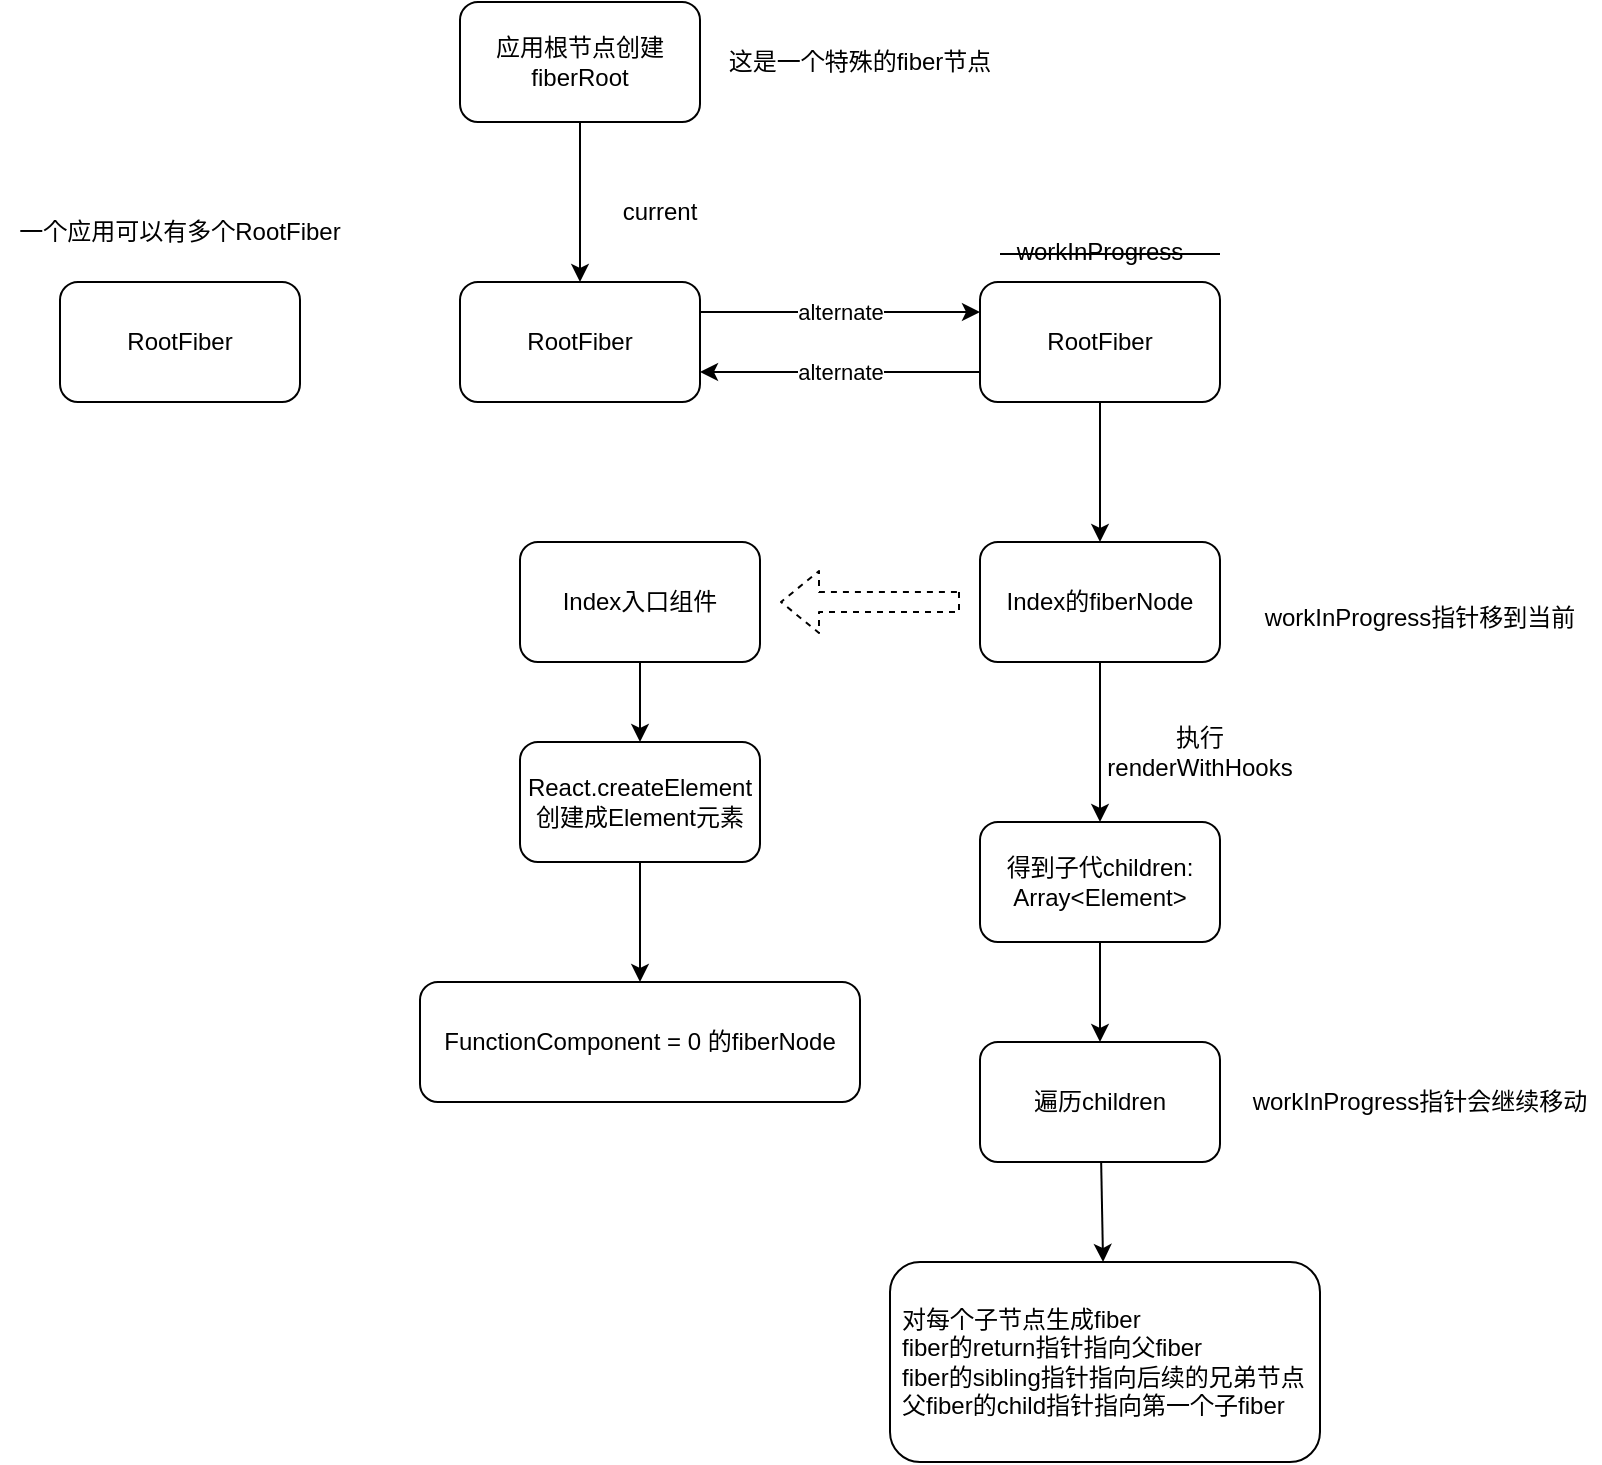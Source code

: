 <mxfile>
    <diagram id="K95BOhvK7CKRiZBYVhQK" name="第 1 页">
        <mxGraphModel dx="789" dy="595" grid="1" gridSize="10" guides="1" tooltips="1" connect="1" arrows="1" fold="1" page="1" pageScale="1" pageWidth="827" pageHeight="1169" math="0" shadow="0">
            <root>
                <mxCell id="0"/>
                <mxCell id="1" parent="0"/>
                <mxCell id="5" value="" style="edgeStyle=none;html=1;" edge="1" parent="1" source="2" target="4">
                    <mxGeometry relative="1" as="geometry"/>
                </mxCell>
                <mxCell id="2" value="应用根节点创建fiberRoot" style="rounded=1;whiteSpace=wrap;html=1;" vertex="1" parent="1">
                    <mxGeometry x="230" y="20" width="120" height="60" as="geometry"/>
                </mxCell>
                <mxCell id="3" value="这是一个特殊的fiber节点" style="text;html=1;strokeColor=none;fillColor=none;align=center;verticalAlign=middle;whiteSpace=wrap;rounded=0;" vertex="1" parent="1">
                    <mxGeometry x="320" y="32.5" width="220" height="35" as="geometry"/>
                </mxCell>
                <mxCell id="4" value="RootFiber" style="rounded=1;whiteSpace=wrap;html=1;" vertex="1" parent="1">
                    <mxGeometry x="230" y="160" width="120" height="60" as="geometry"/>
                </mxCell>
                <mxCell id="6" value="current" style="text;html=1;strokeColor=none;fillColor=none;align=center;verticalAlign=middle;whiteSpace=wrap;rounded=0;" vertex="1" parent="1">
                    <mxGeometry x="300" y="110" width="60" height="30" as="geometry"/>
                </mxCell>
                <mxCell id="7" value="RootFiber" style="rounded=1;whiteSpace=wrap;html=1;" vertex="1" parent="1">
                    <mxGeometry x="30" y="160" width="120" height="60" as="geometry"/>
                </mxCell>
                <mxCell id="8" value="一个应用可以有多个RootFiber" style="text;html=1;strokeColor=none;fillColor=none;align=center;verticalAlign=middle;whiteSpace=wrap;rounded=0;" vertex="1" parent="1">
                    <mxGeometry y="120" width="180" height="30" as="geometry"/>
                </mxCell>
                <mxCell id="21" value="" style="edgeStyle=none;html=1;" edge="1" parent="1" source="9" target="20">
                    <mxGeometry relative="1" as="geometry"/>
                </mxCell>
                <mxCell id="9" value="RootFiber" style="rounded=1;whiteSpace=wrap;html=1;" vertex="1" parent="1">
                    <mxGeometry x="490" y="160" width="120" height="60" as="geometry"/>
                </mxCell>
                <mxCell id="10" value="" style="endArrow=classic;html=1;entryX=0;entryY=0.25;entryDx=0;entryDy=0;" edge="1" parent="1" target="9">
                    <mxGeometry relative="1" as="geometry">
                        <mxPoint x="350" y="175" as="sourcePoint"/>
                        <mxPoint x="450" y="180" as="targetPoint"/>
                    </mxGeometry>
                </mxCell>
                <mxCell id="11" value="alternate" style="edgeLabel;resizable=0;html=1;align=center;verticalAlign=middle;" connectable="0" vertex="1" parent="10">
                    <mxGeometry relative="1" as="geometry"/>
                </mxCell>
                <mxCell id="12" value="" style="endArrow=classic;html=1;entryX=1;entryY=0.75;entryDx=0;entryDy=0;exitX=0;exitY=0.75;exitDx=0;exitDy=0;" edge="1" parent="1" source="9" target="4">
                    <mxGeometry relative="1" as="geometry">
                        <mxPoint x="450" y="210" as="sourcePoint"/>
                        <mxPoint x="550" y="210" as="targetPoint"/>
                    </mxGeometry>
                </mxCell>
                <mxCell id="13" value="alternate" style="edgeLabel;resizable=0;html=1;align=center;verticalAlign=middle;" connectable="0" vertex="1" parent="12">
                    <mxGeometry relative="1" as="geometry"/>
                </mxCell>
                <mxCell id="14" value="workInProgress" style="text;html=1;strokeColor=none;fillColor=none;align=center;verticalAlign=middle;whiteSpace=wrap;rounded=0;horizontal=1;fontStyle=0;dashed=1;dashPattern=8 8;gradientColor=none;" vertex="1" parent="1">
                    <mxGeometry x="520" y="130" width="60" height="30" as="geometry"/>
                </mxCell>
                <mxCell id="18" value="" style="edgeStyle=none;html=1;" edge="1" parent="1" source="15" target="16">
                    <mxGeometry relative="1" as="geometry"/>
                </mxCell>
                <mxCell id="15" value="Index入口组件" style="rounded=1;whiteSpace=wrap;html=1;" vertex="1" parent="1">
                    <mxGeometry x="260" y="290" width="120" height="60" as="geometry"/>
                </mxCell>
                <mxCell id="19" value="" style="edgeStyle=none;html=1;" edge="1" parent="1" source="16">
                    <mxGeometry relative="1" as="geometry">
                        <mxPoint x="320" y="510" as="targetPoint"/>
                    </mxGeometry>
                </mxCell>
                <mxCell id="16" value="React.createElement创建成Element元素" style="rounded=1;whiteSpace=wrap;html=1;" vertex="1" parent="1">
                    <mxGeometry x="260" y="390" width="120" height="60" as="geometry"/>
                </mxCell>
                <mxCell id="17" value="FunctionComponent = 0 的fiberNode" style="rounded=1;whiteSpace=wrap;html=1;" vertex="1" parent="1">
                    <mxGeometry x="210" y="510" width="220" height="60" as="geometry"/>
                </mxCell>
                <mxCell id="25" value="" style="edgeStyle=none;html=1;" edge="1" parent="1" source="20" target="24">
                    <mxGeometry relative="1" as="geometry"/>
                </mxCell>
                <mxCell id="20" value="Index的fiberNode" style="rounded=1;whiteSpace=wrap;html=1;" vertex="1" parent="1">
                    <mxGeometry x="490" y="290" width="120" height="60" as="geometry"/>
                </mxCell>
                <mxCell id="22" value="workInProgress指针移到当前" style="text;html=1;strokeColor=none;fillColor=none;align=center;verticalAlign=middle;whiteSpace=wrap;rounded=0;horizontal=1;fontStyle=0;dashed=1;dashPattern=8 8;gradientColor=none;" vertex="1" parent="1">
                    <mxGeometry x="630" y="310" width="160" height="35" as="geometry"/>
                </mxCell>
                <mxCell id="23" value="" style="endArrow=none;html=1;" edge="1" parent="1">
                    <mxGeometry width="50" height="50" relative="1" as="geometry">
                        <mxPoint x="500" y="146" as="sourcePoint"/>
                        <mxPoint x="610" y="146" as="targetPoint"/>
                    </mxGeometry>
                </mxCell>
                <mxCell id="28" value="" style="edgeStyle=none;html=1;" edge="1" parent="1" source="24" target="27">
                    <mxGeometry relative="1" as="geometry"/>
                </mxCell>
                <mxCell id="24" value="得到子代children: Array&amp;lt;Element&amp;gt;" style="rounded=1;whiteSpace=wrap;html=1;fillColor=none;gradientColor=none;" vertex="1" parent="1">
                    <mxGeometry x="490" y="430" width="120" height="60" as="geometry"/>
                </mxCell>
                <mxCell id="26" value="执行renderWithHooks" style="text;html=1;strokeColor=none;fillColor=none;align=center;verticalAlign=middle;whiteSpace=wrap;rounded=0;" vertex="1" parent="1">
                    <mxGeometry x="570" y="380" width="60" height="30" as="geometry"/>
                </mxCell>
                <mxCell id="30" value="" style="edgeStyle=none;html=1;" edge="1" parent="1" source="27" target="29">
                    <mxGeometry relative="1" as="geometry"/>
                </mxCell>
                <mxCell id="27" value="遍历children" style="rounded=1;whiteSpace=wrap;html=1;fillColor=none;gradientColor=none;" vertex="1" parent="1">
                    <mxGeometry x="490" y="540" width="120" height="60" as="geometry"/>
                </mxCell>
                <mxCell id="29" value="对每个子节点生成fiber&lt;br&gt;fiber的return指针指向父fiber&lt;br&gt;fiber的sibling指针指向后续的兄弟节点&lt;br&gt;父fiber的child指针指向第一个子fiber" style="rounded=1;whiteSpace=wrap;html=1;fillColor=none;gradientColor=none;align=left;spacingLeft=4;spacingRight=4;" vertex="1" parent="1">
                    <mxGeometry x="445" y="650" width="215" height="100" as="geometry"/>
                </mxCell>
                <mxCell id="31" value="workInProgress指针会继续移动" style="text;html=1;strokeColor=none;fillColor=none;align=center;verticalAlign=middle;whiteSpace=wrap;rounded=0;horizontal=1;fontStyle=0;dashed=1;dashPattern=8 8;gradientColor=none;" vertex="1" parent="1">
                    <mxGeometry x="620" y="550" width="180" height="40" as="geometry"/>
                </mxCell>
                <mxCell id="32" value="" style="shape=flexArrow;endArrow=classic;html=1;dashed=1;" edge="1" parent="1">
                    <mxGeometry width="50" height="50" relative="1" as="geometry">
                        <mxPoint x="480" y="320" as="sourcePoint"/>
                        <mxPoint x="390" y="320" as="targetPoint"/>
                    </mxGeometry>
                </mxCell>
            </root>
        </mxGraphModel>
    </diagram>
</mxfile>